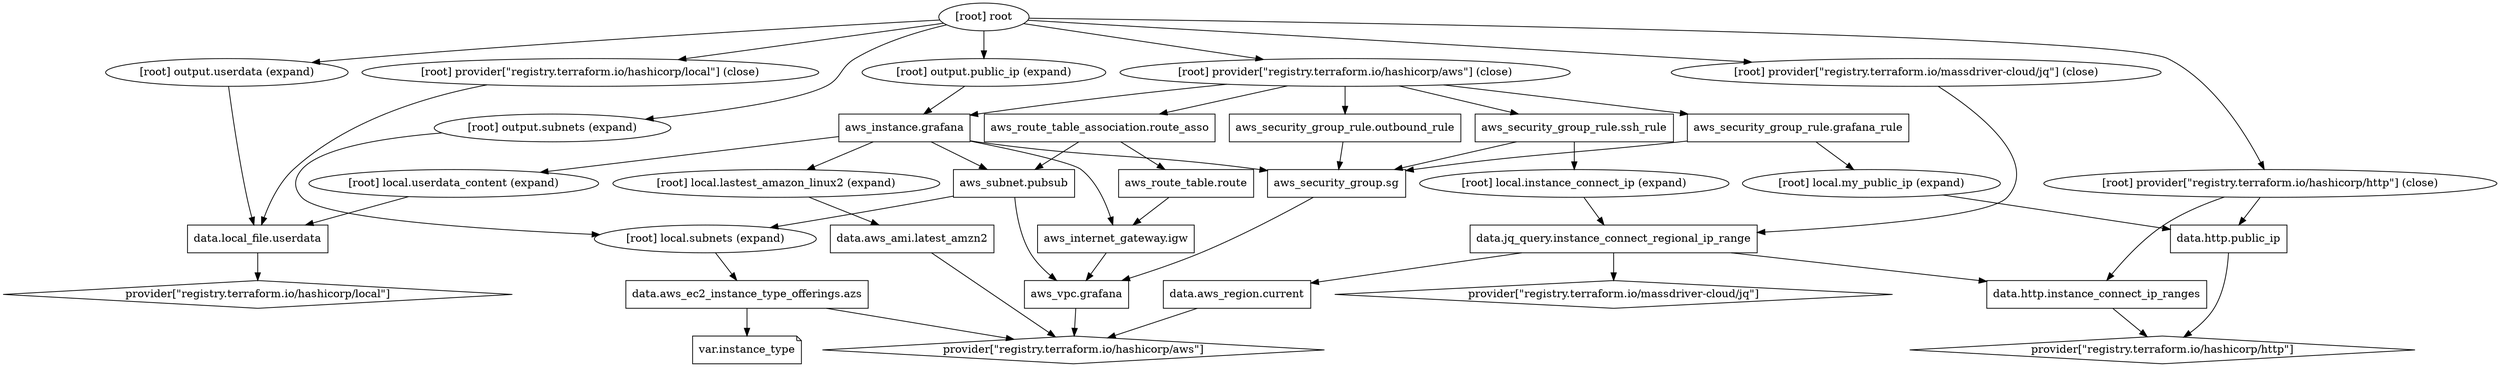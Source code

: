 digraph {
	compound = "true"
	newrank = "true"
	subgraph "root" {
		"[root] aws_instance.grafana (expand)" [label = "aws_instance.grafana", shape = "box"]
		"[root] aws_internet_gateway.igw (expand)" [label = "aws_internet_gateway.igw", shape = "box"]
		"[root] aws_route_table.route (expand)" [label = "aws_route_table.route", shape = "box"]
		"[root] aws_route_table_association.route_asso (expand)" [label = "aws_route_table_association.route_asso", shape = "box"]
		"[root] aws_security_group.sg (expand)" [label = "aws_security_group.sg", shape = "box"]
		"[root] aws_security_group_rule.grafana_rule (expand)" [label = "aws_security_group_rule.grafana_rule", shape = "box"]
		"[root] aws_security_group_rule.outbound_rule (expand)" [label = "aws_security_group_rule.outbound_rule", shape = "box"]
		"[root] aws_security_group_rule.ssh_rule (expand)" [label = "aws_security_group_rule.ssh_rule", shape = "box"]
		"[root] aws_subnet.pubsub (expand)" [label = "aws_subnet.pubsub", shape = "box"]
		"[root] aws_vpc.grafana (expand)" [label = "aws_vpc.grafana", shape = "box"]
		"[root] data.aws_ami.latest_amzn2 (expand)" [label = "data.aws_ami.latest_amzn2", shape = "box"]
		"[root] data.aws_ec2_instance_type_offerings.azs (expand)" [label = "data.aws_ec2_instance_type_offerings.azs", shape = "box"]
		"[root] data.aws_region.current (expand)" [label = "data.aws_region.current", shape = "box"]
		"[root] data.http.instance_connect_ip_ranges (expand)" [label = "data.http.instance_connect_ip_ranges", shape = "box"]
		"[root] data.http.public_ip (expand)" [label = "data.http.public_ip", shape = "box"]
		"[root] data.jq_query.instance_connect_regional_ip_range (expand)" [label = "data.jq_query.instance_connect_regional_ip_range", shape = "box"]
		"[root] data.local_file.userdata (expand)" [label = "data.local_file.userdata", shape = "box"]
		"[root] provider[\"registry.terraform.io/hashicorp/aws\"]" [label = "provider[\"registry.terraform.io/hashicorp/aws\"]", shape = "diamond"]
		"[root] provider[\"registry.terraform.io/hashicorp/http\"]" [label = "provider[\"registry.terraform.io/hashicorp/http\"]", shape = "diamond"]
		"[root] provider[\"registry.terraform.io/hashicorp/local\"]" [label = "provider[\"registry.terraform.io/hashicorp/local\"]", shape = "diamond"]
		"[root] provider[\"registry.terraform.io/massdriver-cloud/jq\"]" [label = "provider[\"registry.terraform.io/massdriver-cloud/jq\"]", shape = "diamond"]
		"[root] var.instance_type" [label = "var.instance_type", shape = "note"]
		"[root] aws_instance.grafana (expand)" -> "[root] aws_internet_gateway.igw (expand)"
		"[root] aws_instance.grafana (expand)" -> "[root] aws_security_group.sg (expand)"
		"[root] aws_instance.grafana (expand)" -> "[root] aws_subnet.pubsub (expand)"
		"[root] aws_instance.grafana (expand)" -> "[root] local.lastest_amazon_linux2 (expand)"
		"[root] aws_instance.grafana (expand)" -> "[root] local.userdata_content (expand)"
		"[root] aws_internet_gateway.igw (expand)" -> "[root] aws_vpc.grafana (expand)"
		"[root] aws_route_table.route (expand)" -> "[root] aws_internet_gateway.igw (expand)"
		"[root] aws_route_table_association.route_asso (expand)" -> "[root] aws_route_table.route (expand)"
		"[root] aws_route_table_association.route_asso (expand)" -> "[root] aws_subnet.pubsub (expand)"
		"[root] aws_security_group.sg (expand)" -> "[root] aws_vpc.grafana (expand)"
		"[root] aws_security_group_rule.grafana_rule (expand)" -> "[root] aws_security_group.sg (expand)"
		"[root] aws_security_group_rule.grafana_rule (expand)" -> "[root] local.my_public_ip (expand)"
		"[root] aws_security_group_rule.outbound_rule (expand)" -> "[root] aws_security_group.sg (expand)"
		"[root] aws_security_group_rule.ssh_rule (expand)" -> "[root] aws_security_group.sg (expand)"
		"[root] aws_security_group_rule.ssh_rule (expand)" -> "[root] local.instance_connect_ip (expand)"
		"[root] aws_subnet.pubsub (expand)" -> "[root] aws_vpc.grafana (expand)"
		"[root] aws_subnet.pubsub (expand)" -> "[root] local.subnets (expand)"
		"[root] aws_vpc.grafana (expand)" -> "[root] provider[\"registry.terraform.io/hashicorp/aws\"]"
		"[root] data.aws_ami.latest_amzn2 (expand)" -> "[root] provider[\"registry.terraform.io/hashicorp/aws\"]"
		"[root] data.aws_ec2_instance_type_offerings.azs (expand)" -> "[root] provider[\"registry.terraform.io/hashicorp/aws\"]"
		"[root] data.aws_ec2_instance_type_offerings.azs (expand)" -> "[root] var.instance_type"
		"[root] data.aws_region.current (expand)" -> "[root] provider[\"registry.terraform.io/hashicorp/aws\"]"
		"[root] data.http.instance_connect_ip_ranges (expand)" -> "[root] provider[\"registry.terraform.io/hashicorp/http\"]"
		"[root] data.http.public_ip (expand)" -> "[root] provider[\"registry.terraform.io/hashicorp/http\"]"
		"[root] data.jq_query.instance_connect_regional_ip_range (expand)" -> "[root] data.aws_region.current (expand)"
		"[root] data.jq_query.instance_connect_regional_ip_range (expand)" -> "[root] data.http.instance_connect_ip_ranges (expand)"
		"[root] data.jq_query.instance_connect_regional_ip_range (expand)" -> "[root] provider[\"registry.terraform.io/massdriver-cloud/jq\"]"
		"[root] data.local_file.userdata (expand)" -> "[root] provider[\"registry.terraform.io/hashicorp/local\"]"
		"[root] local.instance_connect_ip (expand)" -> "[root] data.jq_query.instance_connect_regional_ip_range (expand)"
		"[root] local.lastest_amazon_linux2 (expand)" -> "[root] data.aws_ami.latest_amzn2 (expand)"
		"[root] local.my_public_ip (expand)" -> "[root] data.http.public_ip (expand)"
		"[root] local.subnets (expand)" -> "[root] data.aws_ec2_instance_type_offerings.azs (expand)"
		"[root] local.userdata_content (expand)" -> "[root] data.local_file.userdata (expand)"
		"[root] output.public_ip (expand)" -> "[root] aws_instance.grafana (expand)"
		"[root] output.subnets (expand)" -> "[root] local.subnets (expand)"
		"[root] output.userdata (expand)" -> "[root] data.local_file.userdata (expand)"
		"[root] provider[\"registry.terraform.io/hashicorp/aws\"] (close)" -> "[root] aws_instance.grafana (expand)"
		"[root] provider[\"registry.terraform.io/hashicorp/aws\"] (close)" -> "[root] aws_route_table_association.route_asso (expand)"
		"[root] provider[\"registry.terraform.io/hashicorp/aws\"] (close)" -> "[root] aws_security_group_rule.grafana_rule (expand)"
		"[root] provider[\"registry.terraform.io/hashicorp/aws\"] (close)" -> "[root] aws_security_group_rule.outbound_rule (expand)"
		"[root] provider[\"registry.terraform.io/hashicorp/aws\"] (close)" -> "[root] aws_security_group_rule.ssh_rule (expand)"
		"[root] provider[\"registry.terraform.io/hashicorp/http\"] (close)" -> "[root] data.http.instance_connect_ip_ranges (expand)"
		"[root] provider[\"registry.terraform.io/hashicorp/http\"] (close)" -> "[root] data.http.public_ip (expand)"
		"[root] provider[\"registry.terraform.io/hashicorp/local\"] (close)" -> "[root] data.local_file.userdata (expand)"
		"[root] provider[\"registry.terraform.io/massdriver-cloud/jq\"] (close)" -> "[root] data.jq_query.instance_connect_regional_ip_range (expand)"
		"[root] root" -> "[root] output.public_ip (expand)"
		"[root] root" -> "[root] output.subnets (expand)"
		"[root] root" -> "[root] output.userdata (expand)"
		"[root] root" -> "[root] provider[\"registry.terraform.io/hashicorp/aws\"] (close)"
		"[root] root" -> "[root] provider[\"registry.terraform.io/hashicorp/http\"] (close)"
		"[root] root" -> "[root] provider[\"registry.terraform.io/hashicorp/local\"] (close)"
		"[root] root" -> "[root] provider[\"registry.terraform.io/massdriver-cloud/jq\"] (close)"
	}
}

